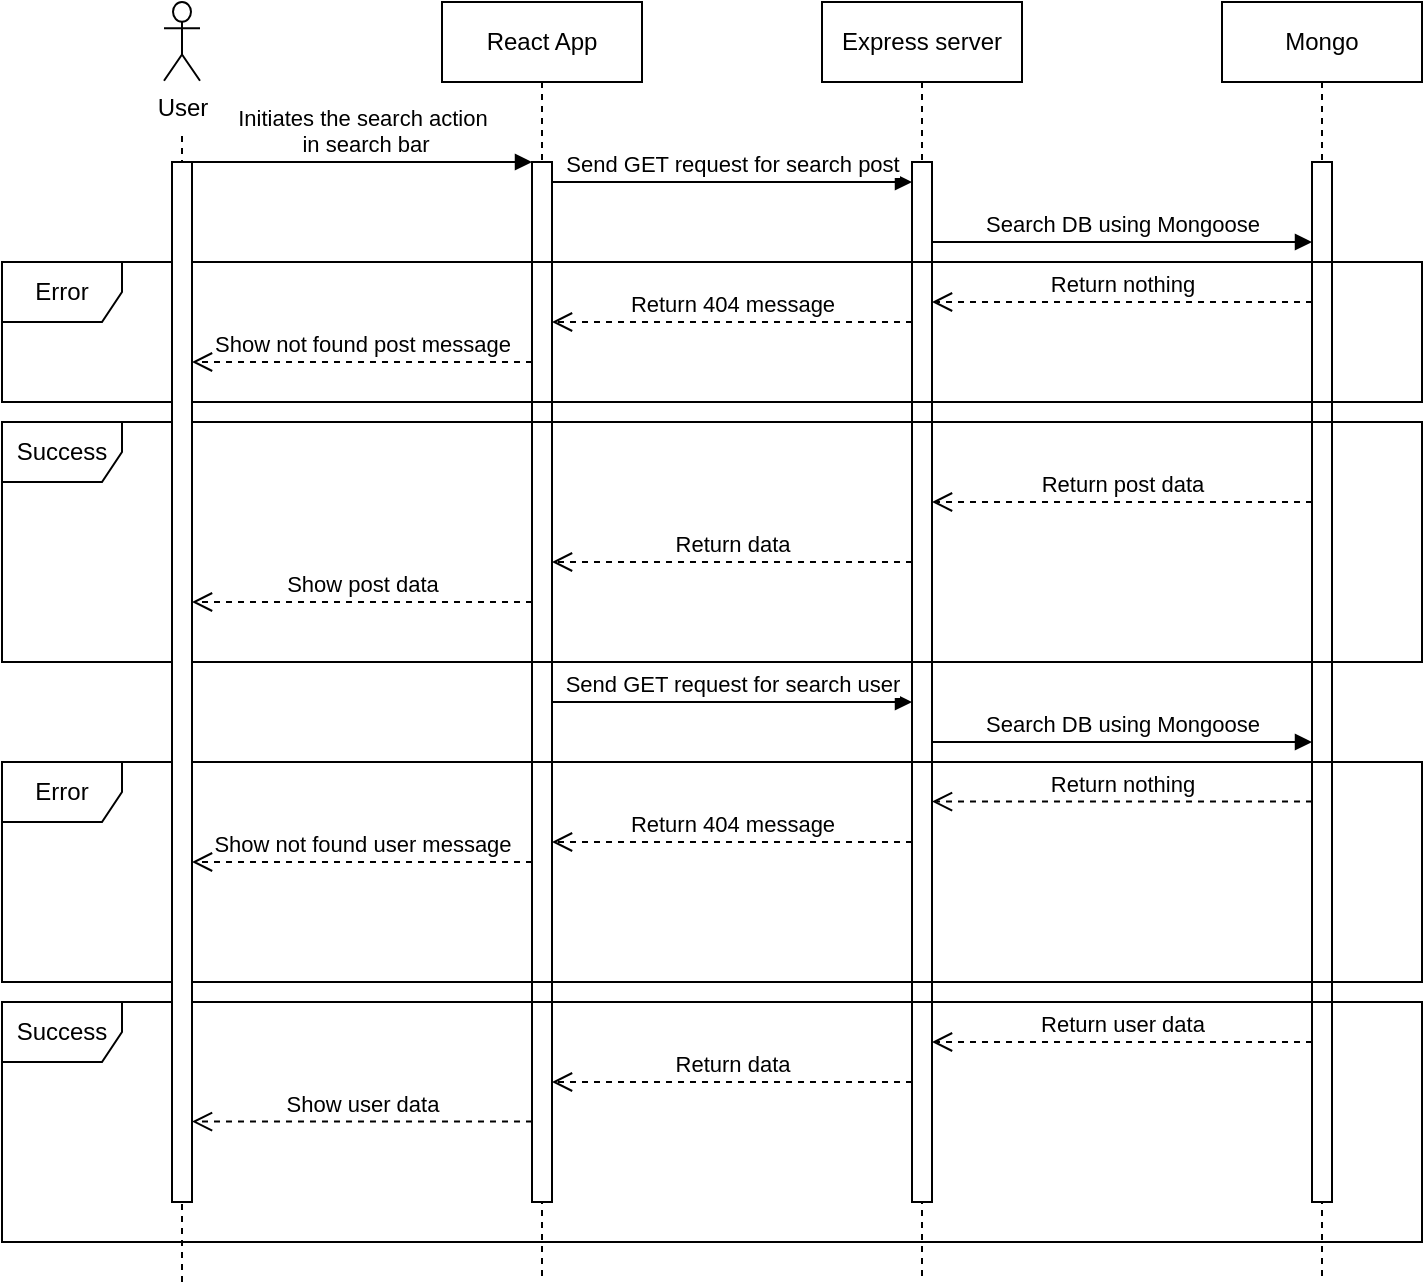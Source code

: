 <mxfile version="24.6.4" type="device">
  <diagram name="Page-1" id="2YBvvXClWsGukQMizWep">
    <mxGraphModel dx="942" dy="595" grid="1" gridSize="10" guides="1" tooltips="1" connect="1" arrows="1" fold="1" page="1" pageScale="1" pageWidth="850" pageHeight="1100" math="0" shadow="0">
      <root>
        <mxCell id="0" />
        <mxCell id="1" parent="0" />
        <mxCell id="aM9ryv3xv72pqoxQDRHE-5" value="React App" style="shape=umlLifeline;perimeter=lifelinePerimeter;whiteSpace=wrap;html=1;container=0;dropTarget=0;collapsible=0;recursiveResize=0;outlineConnect=0;portConstraint=eastwest;newEdgeStyle={&quot;edgeStyle&quot;:&quot;elbowEdgeStyle&quot;,&quot;elbow&quot;:&quot;vertical&quot;,&quot;curved&quot;:0,&quot;rounded&quot;:0};" parent="1" vertex="1">
          <mxGeometry x="220" y="40" width="100" height="640" as="geometry" />
        </mxCell>
        <mxCell id="aM9ryv3xv72pqoxQDRHE-6" value="" style="html=1;points=[];perimeter=orthogonalPerimeter;outlineConnect=0;targetShapes=umlLifeline;portConstraint=eastwest;newEdgeStyle={&quot;edgeStyle&quot;:&quot;elbowEdgeStyle&quot;,&quot;elbow&quot;:&quot;vertical&quot;,&quot;curved&quot;:0,&quot;rounded&quot;:0};" parent="aM9ryv3xv72pqoxQDRHE-5" vertex="1">
          <mxGeometry x="45" y="80" width="10" height="520" as="geometry" />
        </mxCell>
        <mxCell id="aM9ryv3xv72pqoxQDRHE-7" value="Initiates the search action&lt;br&gt;&amp;nbsp;in search bar" style="html=1;verticalAlign=bottom;endArrow=block;edgeStyle=elbowEdgeStyle;elbow=vertical;curved=0;rounded=0;" parent="1" source="aM9ryv3xv72pqoxQDRHE-2" target="aM9ryv3xv72pqoxQDRHE-6" edge="1">
          <mxGeometry relative="1" as="geometry">
            <mxPoint x="195" y="130" as="sourcePoint" />
            <Array as="points">
              <mxPoint x="180" y="120" />
            </Array>
          </mxGeometry>
        </mxCell>
        <mxCell id="aM9ryv3xv72pqoxQDRHE-8" value="Show not found post message" style="html=1;verticalAlign=bottom;endArrow=open;dashed=1;endSize=8;edgeStyle=elbowEdgeStyle;elbow=vertical;curved=0;rounded=0;" parent="1" edge="1">
          <mxGeometry relative="1" as="geometry">
            <mxPoint x="95" y="220" as="targetPoint" />
            <Array as="points">
              <mxPoint x="190" y="220" />
            </Array>
            <mxPoint x="265" y="220" as="sourcePoint" />
          </mxGeometry>
        </mxCell>
        <mxCell id="xGmH4QYdPzegJPW_liUz-1" value="Express server" style="shape=umlLifeline;perimeter=lifelinePerimeter;whiteSpace=wrap;html=1;container=0;dropTarget=0;collapsible=0;recursiveResize=0;outlineConnect=0;portConstraint=eastwest;newEdgeStyle={&quot;edgeStyle&quot;:&quot;elbowEdgeStyle&quot;,&quot;elbow&quot;:&quot;vertical&quot;,&quot;curved&quot;:0,&quot;rounded&quot;:0};" parent="1" vertex="1">
          <mxGeometry x="410" y="40" width="100" height="640" as="geometry" />
        </mxCell>
        <mxCell id="xGmH4QYdPzegJPW_liUz-2" value="" style="html=1;points=[];perimeter=orthogonalPerimeter;outlineConnect=0;targetShapes=umlLifeline;portConstraint=eastwest;newEdgeStyle={&quot;edgeStyle&quot;:&quot;elbowEdgeStyle&quot;,&quot;elbow&quot;:&quot;vertical&quot;,&quot;curved&quot;:0,&quot;rounded&quot;:0};" parent="xGmH4QYdPzegJPW_liUz-1" vertex="1">
          <mxGeometry x="45" y="80" width="10" height="520" as="geometry" />
        </mxCell>
        <mxCell id="xGmH4QYdPzegJPW_liUz-3" value="Send GET request for search post" style="html=1;verticalAlign=bottom;endArrow=block;edgeStyle=elbowEdgeStyle;elbow=vertical;curved=0;rounded=0;" parent="1" source="aM9ryv3xv72pqoxQDRHE-6" target="xGmH4QYdPzegJPW_liUz-2" edge="1">
          <mxGeometry relative="1" as="geometry">
            <mxPoint x="280" y="130" as="sourcePoint" />
            <Array as="points">
              <mxPoint x="365" y="130" />
            </Array>
            <mxPoint x="450" y="130" as="targetPoint" />
          </mxGeometry>
        </mxCell>
        <mxCell id="xGmH4QYdPzegJPW_liUz-6" value="Mongo" style="shape=umlLifeline;perimeter=lifelinePerimeter;whiteSpace=wrap;html=1;container=0;dropTarget=0;collapsible=0;recursiveResize=0;outlineConnect=0;portConstraint=eastwest;newEdgeStyle={&quot;edgeStyle&quot;:&quot;elbowEdgeStyle&quot;,&quot;elbow&quot;:&quot;vertical&quot;,&quot;curved&quot;:0,&quot;rounded&quot;:0};" parent="1" vertex="1">
          <mxGeometry x="610" y="40" width="100" height="640" as="geometry" />
        </mxCell>
        <mxCell id="xGmH4QYdPzegJPW_liUz-7" value="" style="html=1;points=[];perimeter=orthogonalPerimeter;outlineConnect=0;targetShapes=umlLifeline;portConstraint=eastwest;newEdgeStyle={&quot;edgeStyle&quot;:&quot;elbowEdgeStyle&quot;,&quot;elbow&quot;:&quot;vertical&quot;,&quot;curved&quot;:0,&quot;rounded&quot;:0};" parent="xGmH4QYdPzegJPW_liUz-6" vertex="1">
          <mxGeometry x="45" y="80" width="10" height="520" as="geometry" />
        </mxCell>
        <mxCell id="xGmH4QYdPzegJPW_liUz-8" value="Search DB using Mongoose" style="html=1;verticalAlign=bottom;endArrow=block;edgeStyle=elbowEdgeStyle;elbow=vertical;curved=0;rounded=0;" parent="1" edge="1">
          <mxGeometry relative="1" as="geometry">
            <mxPoint x="465" y="160" as="sourcePoint" />
            <Array as="points">
              <mxPoint x="560" y="160" />
            </Array>
            <mxPoint x="655" y="160" as="targetPoint" />
          </mxGeometry>
        </mxCell>
        <mxCell id="xGmH4QYdPzegJPW_liUz-9" value="Return nothing" style="html=1;verticalAlign=bottom;endArrow=open;dashed=1;endSize=8;edgeStyle=elbowEdgeStyle;elbow=vertical;curved=0;rounded=0;" parent="1" edge="1">
          <mxGeometry relative="1" as="geometry">
            <mxPoint x="465" y="190" as="targetPoint" />
            <Array as="points">
              <mxPoint x="575" y="190" />
            </Array>
            <mxPoint x="655" y="190" as="sourcePoint" />
          </mxGeometry>
        </mxCell>
        <mxCell id="xGmH4QYdPzegJPW_liUz-11" value="Error" style="shape=umlFrame;whiteSpace=wrap;html=1;pointerEvents=0;" parent="1" vertex="1">
          <mxGeometry y="170" width="710" height="70" as="geometry" />
        </mxCell>
        <mxCell id="xGmH4QYdPzegJPW_liUz-13" value="Return 404 message" style="html=1;verticalAlign=bottom;endArrow=open;dashed=1;endSize=8;edgeStyle=elbowEdgeStyle;elbow=vertical;curved=0;rounded=0;" parent="1" edge="1">
          <mxGeometry relative="1" as="geometry">
            <mxPoint x="275" y="200" as="targetPoint" />
            <Array as="points">
              <mxPoint x="365" y="200" />
            </Array>
            <mxPoint x="455" y="200" as="sourcePoint" />
          </mxGeometry>
        </mxCell>
        <mxCell id="xGmH4QYdPzegJPW_liUz-15" value="Success" style="shape=umlFrame;whiteSpace=wrap;html=1;pointerEvents=0;" parent="1" vertex="1">
          <mxGeometry y="250" width="710" height="120" as="geometry" />
        </mxCell>
        <mxCell id="xGmH4QYdPzegJPW_liUz-17" value="Return post data" style="html=1;verticalAlign=bottom;endArrow=open;dashed=1;endSize=8;edgeStyle=elbowEdgeStyle;elbow=vertical;curved=0;rounded=0;" parent="1" edge="1">
          <mxGeometry relative="1" as="geometry">
            <mxPoint x="465" y="290" as="targetPoint" />
            <Array as="points">
              <mxPoint x="570" y="290" />
            </Array>
            <mxPoint x="655" y="290" as="sourcePoint" />
          </mxGeometry>
        </mxCell>
        <mxCell id="xGmH4QYdPzegJPW_liUz-24" value="Return data" style="html=1;verticalAlign=bottom;endArrow=open;dashed=1;endSize=8;edgeStyle=elbowEdgeStyle;elbow=vertical;curved=0;rounded=0;" parent="1" target="aM9ryv3xv72pqoxQDRHE-6" edge="1">
          <mxGeometry relative="1" as="geometry">
            <mxPoint x="280" y="320" as="targetPoint" />
            <Array as="points" />
            <mxPoint x="455" y="319.95" as="sourcePoint" />
          </mxGeometry>
        </mxCell>
        <mxCell id="xGmH4QYdPzegJPW_liUz-27" value="Show post data" style="html=1;verticalAlign=bottom;endArrow=open;dashed=1;endSize=8;edgeStyle=elbowEdgeStyle;elbow=vertical;curved=0;rounded=0;" parent="1" source="aM9ryv3xv72pqoxQDRHE-6" target="aM9ryv3xv72pqoxQDRHE-2" edge="1">
          <mxGeometry relative="1" as="geometry">
            <mxPoint x="100" y="340" as="targetPoint" />
            <Array as="points">
              <mxPoint x="185" y="340" />
            </Array>
            <mxPoint x="260" y="340" as="sourcePoint" />
          </mxGeometry>
        </mxCell>
        <mxCell id="xGmH4QYdPzegJPW_liUz-28" value="Error" style="shape=umlFrame;whiteSpace=wrap;html=1;pointerEvents=0;" parent="1" vertex="1">
          <mxGeometry y="420" width="710" height="110" as="geometry" />
        </mxCell>
        <mxCell id="xGmH4QYdPzegJPW_liUz-29" value="Send GET request for search user" style="html=1;verticalAlign=bottom;endArrow=block;edgeStyle=elbowEdgeStyle;elbow=vertical;curved=0;rounded=0;" parent="1" source="aM9ryv3xv72pqoxQDRHE-6" target="xGmH4QYdPzegJPW_liUz-2" edge="1">
          <mxGeometry relative="1" as="geometry">
            <mxPoint x="280" y="390" as="sourcePoint" />
            <Array as="points">
              <mxPoint x="370" y="390" />
            </Array>
            <mxPoint x="450" y="390" as="targetPoint" />
          </mxGeometry>
        </mxCell>
        <mxCell id="xGmH4QYdPzegJPW_liUz-30" value="Search DB using Mongoose" style="html=1;verticalAlign=bottom;endArrow=block;edgeStyle=elbowEdgeStyle;elbow=vertical;curved=0;rounded=0;" parent="1" source="xGmH4QYdPzegJPW_liUz-2" target="xGmH4QYdPzegJPW_liUz-7" edge="1">
          <mxGeometry relative="1" as="geometry">
            <mxPoint x="470" y="410" as="sourcePoint" />
            <Array as="points">
              <mxPoint x="565" y="410" />
            </Array>
            <mxPoint x="650" y="410" as="targetPoint" />
          </mxGeometry>
        </mxCell>
        <mxCell id="xGmH4QYdPzegJPW_liUz-31" value="Return nothing" style="html=1;verticalAlign=bottom;endArrow=open;dashed=1;endSize=8;edgeStyle=elbowEdgeStyle;elbow=vertical;curved=0;rounded=0;" parent="1" source="xGmH4QYdPzegJPW_liUz-7" target="xGmH4QYdPzegJPW_liUz-2" edge="1">
          <mxGeometry relative="1" as="geometry">
            <mxPoint x="470" y="439.77" as="targetPoint" />
            <Array as="points">
              <mxPoint x="580" y="439.77" />
            </Array>
            <mxPoint x="650" y="440" as="sourcePoint" />
          </mxGeometry>
        </mxCell>
        <mxCell id="xGmH4QYdPzegJPW_liUz-32" value="Return 404 message" style="html=1;verticalAlign=bottom;endArrow=open;dashed=1;endSize=8;edgeStyle=elbowEdgeStyle;elbow=vertical;curved=0;rounded=0;" parent="1" source="xGmH4QYdPzegJPW_liUz-2" target="aM9ryv3xv72pqoxQDRHE-6" edge="1">
          <mxGeometry relative="1" as="geometry">
            <mxPoint x="280" y="460" as="targetPoint" />
            <Array as="points">
              <mxPoint x="370" y="460" />
            </Array>
            <mxPoint x="440" y="460" as="sourcePoint" />
          </mxGeometry>
        </mxCell>
        <mxCell id="xGmH4QYdPzegJPW_liUz-33" value="Return user data" style="html=1;verticalAlign=bottom;endArrow=open;dashed=1;endSize=8;edgeStyle=elbowEdgeStyle;elbow=vertical;curved=0;rounded=0;" parent="1" source="xGmH4QYdPzegJPW_liUz-7" target="xGmH4QYdPzegJPW_liUz-2" edge="1">
          <mxGeometry relative="1" as="geometry">
            <mxPoint x="470" y="560" as="targetPoint" />
            <Array as="points">
              <mxPoint x="575" y="560" />
            </Array>
            <mxPoint x="650" y="560" as="sourcePoint" />
          </mxGeometry>
        </mxCell>
        <mxCell id="xGmH4QYdPzegJPW_liUz-34" value="Return data" style="html=1;verticalAlign=bottom;endArrow=open;dashed=1;endSize=8;edgeStyle=elbowEdgeStyle;elbow=vertical;curved=0;rounded=0;" parent="1" source="xGmH4QYdPzegJPW_liUz-2" target="aM9ryv3xv72pqoxQDRHE-6" edge="1">
          <mxGeometry relative="1" as="geometry">
            <mxPoint x="280" y="580" as="targetPoint" />
            <Array as="points">
              <mxPoint x="450" y="580" />
            </Array>
            <mxPoint x="447.5" y="579.95" as="sourcePoint" />
          </mxGeometry>
        </mxCell>
        <mxCell id="xGmH4QYdPzegJPW_liUz-35" value="Show not found user message" style="html=1;verticalAlign=bottom;endArrow=open;dashed=1;endSize=8;edgeStyle=elbowEdgeStyle;elbow=vertical;curved=0;rounded=0;" parent="1" source="aM9ryv3xv72pqoxQDRHE-6" target="aM9ryv3xv72pqoxQDRHE-2" edge="1">
          <mxGeometry relative="1" as="geometry">
            <mxPoint x="100" y="470" as="targetPoint" />
            <Array as="points">
              <mxPoint x="185" y="470" />
            </Array>
            <mxPoint x="260" y="470" as="sourcePoint" />
          </mxGeometry>
        </mxCell>
        <mxCell id="xGmH4QYdPzegJPW_liUz-36" value="Success" style="shape=umlFrame;whiteSpace=wrap;html=1;pointerEvents=0;" parent="1" vertex="1">
          <mxGeometry y="540" width="710" height="120" as="geometry" />
        </mxCell>
        <mxCell id="xGmH4QYdPzegJPW_liUz-38" value="Show user data" style="html=1;verticalAlign=bottom;endArrow=open;dashed=1;endSize=8;edgeStyle=elbowEdgeStyle;elbow=vertical;curved=0;rounded=0;" parent="1" source="aM9ryv3xv72pqoxQDRHE-6" target="aM9ryv3xv72pqoxQDRHE-2" edge="1">
          <mxGeometry relative="1" as="geometry">
            <mxPoint x="100" y="600" as="targetPoint" />
            <Array as="points">
              <mxPoint x="180" y="599.77" />
            </Array>
            <mxPoint x="260" y="599.77" as="sourcePoint" />
          </mxGeometry>
        </mxCell>
        <mxCell id="D7oVI4K9zNwbvm3RDyxD-1" value="" style="group" vertex="1" connectable="0" parent="1">
          <mxGeometry x="81" y="40" width="18" height="640" as="geometry" />
        </mxCell>
        <mxCell id="D7oVI4K9zNwbvm3RDyxD-2" value="" style="endArrow=none;dashed=1;html=1;rounded=0;" edge="1" parent="D7oVI4K9zNwbvm3RDyxD-1">
          <mxGeometry width="50" height="50" relative="1" as="geometry">
            <mxPoint x="9" y="640" as="sourcePoint" />
            <mxPoint x="9" y="64" as="targetPoint" />
          </mxGeometry>
        </mxCell>
        <mxCell id="D7oVI4K9zNwbvm3RDyxD-3" value="User" style="shape=umlActor;verticalLabelPosition=bottom;verticalAlign=top;html=1;outlineConnect=0;" vertex="1" parent="D7oVI4K9zNwbvm3RDyxD-1">
          <mxGeometry width="18" height="39.385" as="geometry" />
        </mxCell>
        <mxCell id="aM9ryv3xv72pqoxQDRHE-2" value="" style="html=1;points=[];perimeter=orthogonalPerimeter;outlineConnect=0;targetShapes=umlLifeline;portConstraint=eastwest;newEdgeStyle={&quot;edgeStyle&quot;:&quot;elbowEdgeStyle&quot;,&quot;elbow&quot;:&quot;vertical&quot;,&quot;curved&quot;:0,&quot;rounded&quot;:0};" parent="1" vertex="1">
          <mxGeometry x="85" y="120" width="10" height="520" as="geometry" />
        </mxCell>
      </root>
    </mxGraphModel>
  </diagram>
</mxfile>

